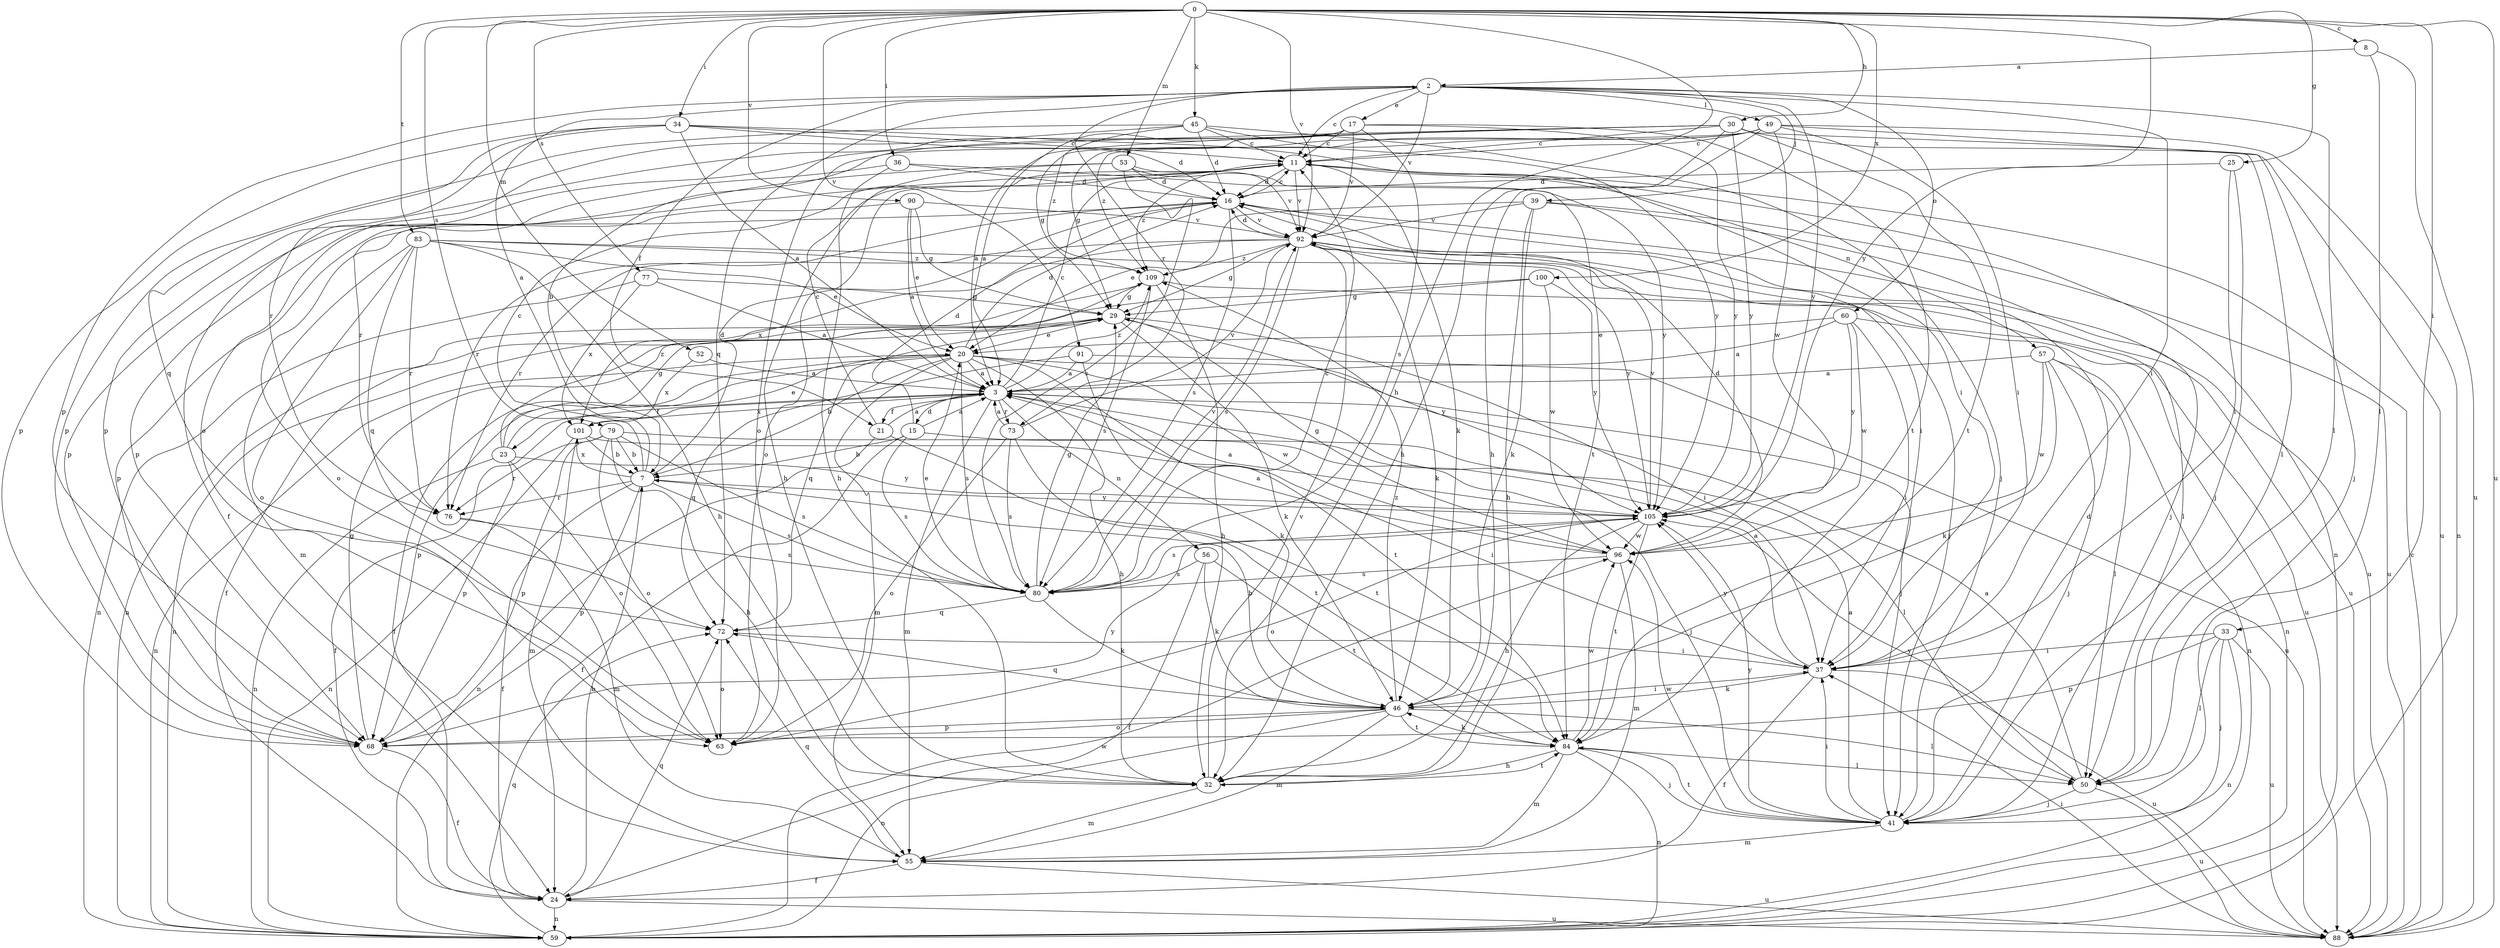 strict digraph  {
0;
2;
3;
7;
8;
11;
15;
16;
17;
20;
21;
23;
24;
25;
29;
30;
32;
33;
34;
36;
37;
39;
41;
45;
46;
49;
50;
52;
53;
55;
56;
57;
59;
60;
63;
68;
72;
73;
76;
77;
79;
80;
83;
84;
88;
90;
91;
92;
96;
100;
101;
105;
109;
0 -> 8  [label=c];
0 -> 25  [label=g];
0 -> 30  [label=h];
0 -> 32  [label=h];
0 -> 33  [label=i];
0 -> 34  [label=i];
0 -> 36  [label=i];
0 -> 45  [label=k];
0 -> 52  [label=m];
0 -> 53  [label=m];
0 -> 77  [label=s];
0 -> 79  [label=s];
0 -> 83  [label=t];
0 -> 88  [label=u];
0 -> 90  [label=v];
0 -> 91  [label=v];
0 -> 92  [label=v];
0 -> 100  [label=x];
0 -> 105  [label=y];
2 -> 11  [label=c];
2 -> 17  [label=e];
2 -> 21  [label=f];
2 -> 37  [label=i];
2 -> 39  [label=j];
2 -> 49  [label=l];
2 -> 50  [label=l];
2 -> 60  [label=o];
2 -> 68  [label=p];
2 -> 72  [label=q];
2 -> 73  [label=r];
2 -> 92  [label=v];
2 -> 105  [label=y];
3 -> 11  [label=c];
3 -> 15  [label=d];
3 -> 21  [label=f];
3 -> 23  [label=f];
3 -> 24  [label=f];
3 -> 55  [label=m];
3 -> 56  [label=n];
3 -> 73  [label=r];
3 -> 101  [label=x];
3 -> 109  [label=z];
7 -> 2  [label=a];
7 -> 11  [label=c];
7 -> 16  [label=d];
7 -> 24  [label=f];
7 -> 68  [label=p];
7 -> 76  [label=r];
7 -> 80  [label=s];
7 -> 101  [label=x];
7 -> 105  [label=y];
8 -> 2  [label=a];
8 -> 50  [label=l];
8 -> 88  [label=u];
11 -> 16  [label=d];
11 -> 46  [label=k];
11 -> 57  [label=n];
11 -> 59  [label=n];
11 -> 63  [label=o];
11 -> 68  [label=p];
11 -> 92  [label=v];
11 -> 109  [label=z];
15 -> 3  [label=a];
15 -> 7  [label=b];
15 -> 16  [label=d];
15 -> 24  [label=f];
15 -> 41  [label=j];
15 -> 80  [label=s];
16 -> 11  [label=c];
16 -> 37  [label=i];
16 -> 63  [label=o];
16 -> 76  [label=r];
16 -> 80  [label=s];
16 -> 88  [label=u];
16 -> 92  [label=v];
17 -> 3  [label=a];
17 -> 11  [label=c];
17 -> 24  [label=f];
17 -> 63  [label=o];
17 -> 80  [label=s];
17 -> 84  [label=t];
17 -> 92  [label=v];
17 -> 105  [label=y];
20 -> 3  [label=a];
20 -> 7  [label=b];
20 -> 16  [label=d];
20 -> 24  [label=f];
20 -> 32  [label=h];
20 -> 41  [label=j];
20 -> 55  [label=m];
20 -> 59  [label=n];
20 -> 68  [label=p];
20 -> 80  [label=s];
20 -> 84  [label=t];
20 -> 96  [label=w];
21 -> 3  [label=a];
21 -> 11  [label=c];
21 -> 59  [label=n];
21 -> 84  [label=t];
23 -> 20  [label=e];
23 -> 29  [label=g];
23 -> 59  [label=n];
23 -> 63  [label=o];
23 -> 68  [label=p];
23 -> 105  [label=y];
23 -> 109  [label=z];
24 -> 7  [label=b];
24 -> 59  [label=n];
24 -> 72  [label=q];
24 -> 88  [label=u];
25 -> 16  [label=d];
25 -> 37  [label=i];
25 -> 41  [label=j];
29 -> 20  [label=e];
29 -> 37  [label=i];
29 -> 46  [label=k];
29 -> 59  [label=n];
29 -> 72  [label=q];
29 -> 105  [label=y];
30 -> 3  [label=a];
30 -> 11  [label=c];
30 -> 29  [label=g];
30 -> 32  [label=h];
30 -> 50  [label=l];
30 -> 68  [label=p];
30 -> 84  [label=t];
30 -> 88  [label=u];
30 -> 105  [label=y];
32 -> 55  [label=m];
32 -> 84  [label=t];
32 -> 92  [label=v];
33 -> 37  [label=i];
33 -> 41  [label=j];
33 -> 50  [label=l];
33 -> 59  [label=n];
33 -> 68  [label=p];
33 -> 88  [label=u];
34 -> 3  [label=a];
34 -> 11  [label=c];
34 -> 16  [label=d];
34 -> 37  [label=i];
34 -> 68  [label=p];
34 -> 72  [label=q];
34 -> 76  [label=r];
36 -> 16  [label=d];
36 -> 32  [label=h];
36 -> 68  [label=p];
36 -> 105  [label=y];
37 -> 3  [label=a];
37 -> 24  [label=f];
37 -> 46  [label=k];
37 -> 88  [label=u];
37 -> 105  [label=y];
39 -> 20  [label=e];
39 -> 32  [label=h];
39 -> 41  [label=j];
39 -> 46  [label=k];
39 -> 88  [label=u];
39 -> 92  [label=v];
41 -> 3  [label=a];
41 -> 16  [label=d];
41 -> 37  [label=i];
41 -> 55  [label=m];
41 -> 84  [label=t];
41 -> 96  [label=w];
41 -> 105  [label=y];
45 -> 11  [label=c];
45 -> 16  [label=d];
45 -> 41  [label=j];
45 -> 63  [label=o];
45 -> 68  [label=p];
45 -> 105  [label=y];
45 -> 109  [label=z];
46 -> 7  [label=b];
46 -> 37  [label=i];
46 -> 50  [label=l];
46 -> 55  [label=m];
46 -> 59  [label=n];
46 -> 63  [label=o];
46 -> 68  [label=p];
46 -> 72  [label=q];
46 -> 84  [label=t];
46 -> 109  [label=z];
49 -> 7  [label=b];
49 -> 11  [label=c];
49 -> 29  [label=g];
49 -> 32  [label=h];
49 -> 37  [label=i];
49 -> 41  [label=j];
49 -> 59  [label=n];
49 -> 96  [label=w];
49 -> 109  [label=z];
50 -> 3  [label=a];
50 -> 41  [label=j];
50 -> 88  [label=u];
50 -> 105  [label=y];
52 -> 3  [label=a];
52 -> 101  [label=x];
53 -> 16  [label=d];
53 -> 32  [label=h];
53 -> 76  [label=r];
53 -> 80  [label=s];
53 -> 84  [label=t];
53 -> 92  [label=v];
55 -> 24  [label=f];
55 -> 72  [label=q];
55 -> 88  [label=u];
56 -> 24  [label=f];
56 -> 46  [label=k];
56 -> 80  [label=s];
56 -> 84  [label=t];
57 -> 3  [label=a];
57 -> 41  [label=j];
57 -> 46  [label=k];
57 -> 50  [label=l];
57 -> 59  [label=n];
57 -> 96  [label=w];
59 -> 72  [label=q];
59 -> 96  [label=w];
60 -> 3  [label=a];
60 -> 20  [label=e];
60 -> 37  [label=i];
60 -> 59  [label=n];
60 -> 96  [label=w];
60 -> 105  [label=y];
68 -> 24  [label=f];
68 -> 29  [label=g];
68 -> 105  [label=y];
72 -> 37  [label=i];
72 -> 63  [label=o];
73 -> 3  [label=a];
73 -> 63  [label=o];
73 -> 80  [label=s];
73 -> 84  [label=t];
73 -> 92  [label=v];
76 -> 55  [label=m];
76 -> 80  [label=s];
77 -> 3  [label=a];
77 -> 29  [label=g];
77 -> 59  [label=n];
77 -> 101  [label=x];
79 -> 7  [label=b];
79 -> 32  [label=h];
79 -> 50  [label=l];
79 -> 63  [label=o];
79 -> 68  [label=p];
79 -> 76  [label=r];
79 -> 80  [label=s];
80 -> 11  [label=c];
80 -> 20  [label=e];
80 -> 29  [label=g];
80 -> 46  [label=k];
80 -> 72  [label=q];
80 -> 92  [label=v];
83 -> 20  [label=e];
83 -> 32  [label=h];
83 -> 55  [label=m];
83 -> 63  [label=o];
83 -> 72  [label=q];
83 -> 76  [label=r];
83 -> 105  [label=y];
83 -> 109  [label=z];
84 -> 32  [label=h];
84 -> 41  [label=j];
84 -> 46  [label=k];
84 -> 50  [label=l];
84 -> 55  [label=m];
84 -> 59  [label=n];
84 -> 96  [label=w];
88 -> 11  [label=c];
88 -> 37  [label=i];
90 -> 3  [label=a];
90 -> 20  [label=e];
90 -> 29  [label=g];
90 -> 68  [label=p];
90 -> 92  [label=v];
91 -> 3  [label=a];
91 -> 46  [label=k];
91 -> 72  [label=q];
91 -> 88  [label=u];
92 -> 16  [label=d];
92 -> 29  [label=g];
92 -> 41  [label=j];
92 -> 46  [label=k];
92 -> 50  [label=l];
92 -> 76  [label=r];
92 -> 80  [label=s];
92 -> 88  [label=u];
92 -> 101  [label=x];
92 -> 109  [label=z];
96 -> 3  [label=a];
96 -> 16  [label=d];
96 -> 29  [label=g];
96 -> 55  [label=m];
96 -> 80  [label=s];
100 -> 24  [label=f];
100 -> 29  [label=g];
100 -> 96  [label=w];
100 -> 105  [label=y];
101 -> 7  [label=b];
101 -> 37  [label=i];
101 -> 55  [label=m];
101 -> 59  [label=n];
105 -> 3  [label=a];
105 -> 32  [label=h];
105 -> 63  [label=o];
105 -> 80  [label=s];
105 -> 84  [label=t];
105 -> 92  [label=v];
105 -> 96  [label=w];
109 -> 29  [label=g];
109 -> 32  [label=h];
109 -> 59  [label=n];
109 -> 80  [label=s];
109 -> 88  [label=u];
}
